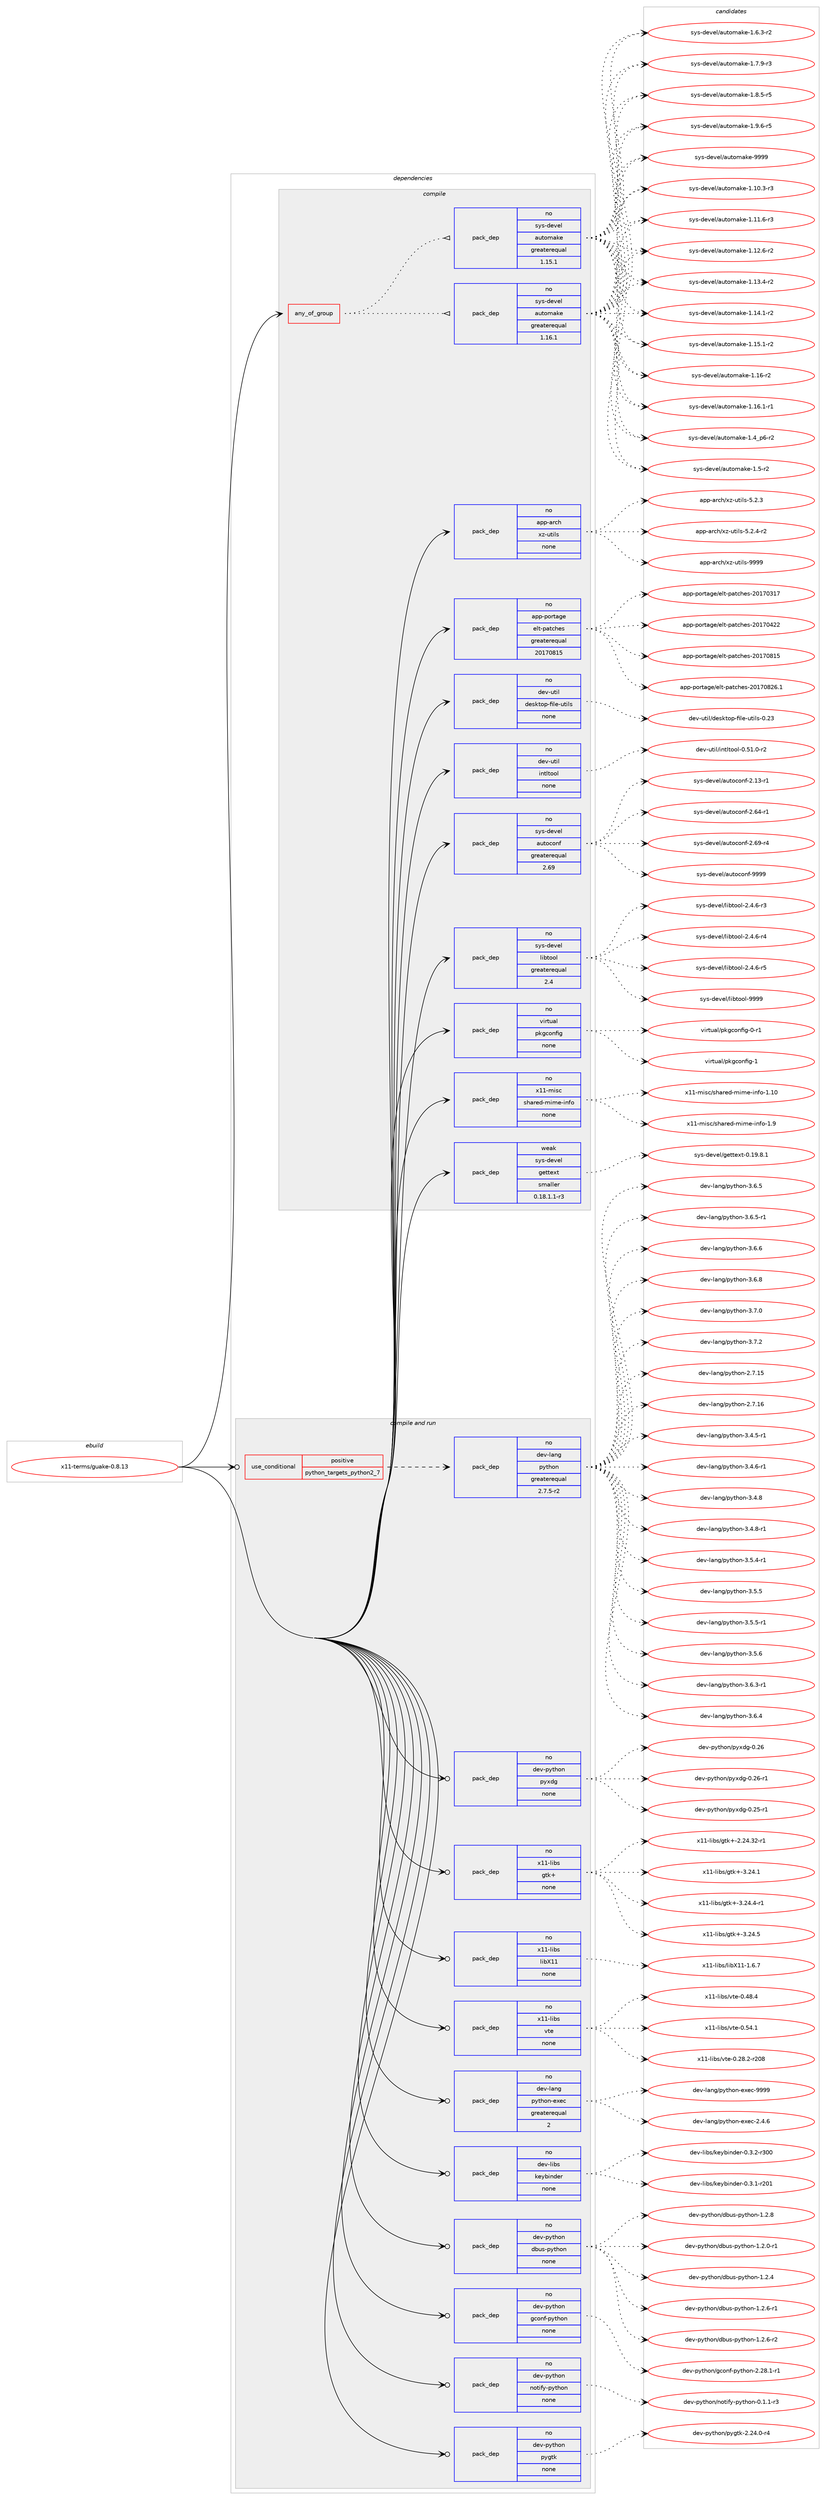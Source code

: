 digraph prolog {

# *************
# Graph options
# *************

newrank=true;
concentrate=true;
compound=true;
graph [rankdir=LR,fontname=Helvetica,fontsize=10,ranksep=1.5];#, ranksep=2.5, nodesep=0.2];
edge  [arrowhead=vee];
node  [fontname=Helvetica,fontsize=10];

# **********
# The ebuild
# **********

subgraph cluster_leftcol {
color=gray;
rank=same;
label=<<i>ebuild</i>>;
id [label="x11-terms/guake-0.8.13", color=red, width=4, href="../x11-terms/guake-0.8.13.svg"];
}

# ****************
# The dependencies
# ****************

subgraph cluster_midcol {
color=gray;
label=<<i>dependencies</i>>;
subgraph cluster_compile {
fillcolor="#eeeeee";
style=filled;
label=<<i>compile</i>>;
subgraph any28792 {
dependency1767924 [label=<<TABLE BORDER="0" CELLBORDER="1" CELLSPACING="0" CELLPADDING="4"><TR><TD CELLPADDING="10">any_of_group</TD></TR></TABLE>>, shape=none, color=red];subgraph pack1271106 {
dependency1767925 [label=<<TABLE BORDER="0" CELLBORDER="1" CELLSPACING="0" CELLPADDING="4" WIDTH="220"><TR><TD ROWSPAN="6" CELLPADDING="30">pack_dep</TD></TR><TR><TD WIDTH="110">no</TD></TR><TR><TD>sys-devel</TD></TR><TR><TD>automake</TD></TR><TR><TD>greaterequal</TD></TR><TR><TD>1.16.1</TD></TR></TABLE>>, shape=none, color=blue];
}
dependency1767924:e -> dependency1767925:w [weight=20,style="dotted",arrowhead="oinv"];
subgraph pack1271107 {
dependency1767926 [label=<<TABLE BORDER="0" CELLBORDER="1" CELLSPACING="0" CELLPADDING="4" WIDTH="220"><TR><TD ROWSPAN="6" CELLPADDING="30">pack_dep</TD></TR><TR><TD WIDTH="110">no</TD></TR><TR><TD>sys-devel</TD></TR><TR><TD>automake</TD></TR><TR><TD>greaterequal</TD></TR><TR><TD>1.15.1</TD></TR></TABLE>>, shape=none, color=blue];
}
dependency1767924:e -> dependency1767926:w [weight=20,style="dotted",arrowhead="oinv"];
}
id:e -> dependency1767924:w [weight=20,style="solid",arrowhead="vee"];
subgraph pack1271108 {
dependency1767927 [label=<<TABLE BORDER="0" CELLBORDER="1" CELLSPACING="0" CELLPADDING="4" WIDTH="220"><TR><TD ROWSPAN="6" CELLPADDING="30">pack_dep</TD></TR><TR><TD WIDTH="110">no</TD></TR><TR><TD>app-arch</TD></TR><TR><TD>xz-utils</TD></TR><TR><TD>none</TD></TR><TR><TD></TD></TR></TABLE>>, shape=none, color=blue];
}
id:e -> dependency1767927:w [weight=20,style="solid",arrowhead="vee"];
subgraph pack1271109 {
dependency1767928 [label=<<TABLE BORDER="0" CELLBORDER="1" CELLSPACING="0" CELLPADDING="4" WIDTH="220"><TR><TD ROWSPAN="6" CELLPADDING="30">pack_dep</TD></TR><TR><TD WIDTH="110">no</TD></TR><TR><TD>app-portage</TD></TR><TR><TD>elt-patches</TD></TR><TR><TD>greaterequal</TD></TR><TR><TD>20170815</TD></TR></TABLE>>, shape=none, color=blue];
}
id:e -> dependency1767928:w [weight=20,style="solid",arrowhead="vee"];
subgraph pack1271110 {
dependency1767929 [label=<<TABLE BORDER="0" CELLBORDER="1" CELLSPACING="0" CELLPADDING="4" WIDTH="220"><TR><TD ROWSPAN="6" CELLPADDING="30">pack_dep</TD></TR><TR><TD WIDTH="110">no</TD></TR><TR><TD>dev-util</TD></TR><TR><TD>desktop-file-utils</TD></TR><TR><TD>none</TD></TR><TR><TD></TD></TR></TABLE>>, shape=none, color=blue];
}
id:e -> dependency1767929:w [weight=20,style="solid",arrowhead="vee"];
subgraph pack1271111 {
dependency1767930 [label=<<TABLE BORDER="0" CELLBORDER="1" CELLSPACING="0" CELLPADDING="4" WIDTH="220"><TR><TD ROWSPAN="6" CELLPADDING="30">pack_dep</TD></TR><TR><TD WIDTH="110">no</TD></TR><TR><TD>dev-util</TD></TR><TR><TD>intltool</TD></TR><TR><TD>none</TD></TR><TR><TD></TD></TR></TABLE>>, shape=none, color=blue];
}
id:e -> dependency1767930:w [weight=20,style="solid",arrowhead="vee"];
subgraph pack1271112 {
dependency1767931 [label=<<TABLE BORDER="0" CELLBORDER="1" CELLSPACING="0" CELLPADDING="4" WIDTH="220"><TR><TD ROWSPAN="6" CELLPADDING="30">pack_dep</TD></TR><TR><TD WIDTH="110">no</TD></TR><TR><TD>sys-devel</TD></TR><TR><TD>autoconf</TD></TR><TR><TD>greaterequal</TD></TR><TR><TD>2.69</TD></TR></TABLE>>, shape=none, color=blue];
}
id:e -> dependency1767931:w [weight=20,style="solid",arrowhead="vee"];
subgraph pack1271113 {
dependency1767932 [label=<<TABLE BORDER="0" CELLBORDER="1" CELLSPACING="0" CELLPADDING="4" WIDTH="220"><TR><TD ROWSPAN="6" CELLPADDING="30">pack_dep</TD></TR><TR><TD WIDTH="110">no</TD></TR><TR><TD>sys-devel</TD></TR><TR><TD>libtool</TD></TR><TR><TD>greaterequal</TD></TR><TR><TD>2.4</TD></TR></TABLE>>, shape=none, color=blue];
}
id:e -> dependency1767932:w [weight=20,style="solid",arrowhead="vee"];
subgraph pack1271114 {
dependency1767933 [label=<<TABLE BORDER="0" CELLBORDER="1" CELLSPACING="0" CELLPADDING="4" WIDTH="220"><TR><TD ROWSPAN="6" CELLPADDING="30">pack_dep</TD></TR><TR><TD WIDTH="110">no</TD></TR><TR><TD>virtual</TD></TR><TR><TD>pkgconfig</TD></TR><TR><TD>none</TD></TR><TR><TD></TD></TR></TABLE>>, shape=none, color=blue];
}
id:e -> dependency1767933:w [weight=20,style="solid",arrowhead="vee"];
subgraph pack1271115 {
dependency1767934 [label=<<TABLE BORDER="0" CELLBORDER="1" CELLSPACING="0" CELLPADDING="4" WIDTH="220"><TR><TD ROWSPAN="6" CELLPADDING="30">pack_dep</TD></TR><TR><TD WIDTH="110">no</TD></TR><TR><TD>x11-misc</TD></TR><TR><TD>shared-mime-info</TD></TR><TR><TD>none</TD></TR><TR><TD></TD></TR></TABLE>>, shape=none, color=blue];
}
id:e -> dependency1767934:w [weight=20,style="solid",arrowhead="vee"];
subgraph pack1271116 {
dependency1767935 [label=<<TABLE BORDER="0" CELLBORDER="1" CELLSPACING="0" CELLPADDING="4" WIDTH="220"><TR><TD ROWSPAN="6" CELLPADDING="30">pack_dep</TD></TR><TR><TD WIDTH="110">weak</TD></TR><TR><TD>sys-devel</TD></TR><TR><TD>gettext</TD></TR><TR><TD>smaller</TD></TR><TR><TD>0.18.1.1-r3</TD></TR></TABLE>>, shape=none, color=blue];
}
id:e -> dependency1767935:w [weight=20,style="solid",arrowhead="vee"];
}
subgraph cluster_compileandrun {
fillcolor="#eeeeee";
style=filled;
label=<<i>compile and run</i>>;
subgraph cond467015 {
dependency1767936 [label=<<TABLE BORDER="0" CELLBORDER="1" CELLSPACING="0" CELLPADDING="4"><TR><TD ROWSPAN="3" CELLPADDING="10">use_conditional</TD></TR><TR><TD>positive</TD></TR><TR><TD>python_targets_python2_7</TD></TR></TABLE>>, shape=none, color=red];
subgraph pack1271117 {
dependency1767937 [label=<<TABLE BORDER="0" CELLBORDER="1" CELLSPACING="0" CELLPADDING="4" WIDTH="220"><TR><TD ROWSPAN="6" CELLPADDING="30">pack_dep</TD></TR><TR><TD WIDTH="110">no</TD></TR><TR><TD>dev-lang</TD></TR><TR><TD>python</TD></TR><TR><TD>greaterequal</TD></TR><TR><TD>2.7.5-r2</TD></TR></TABLE>>, shape=none, color=blue];
}
dependency1767936:e -> dependency1767937:w [weight=20,style="dashed",arrowhead="vee"];
}
id:e -> dependency1767936:w [weight=20,style="solid",arrowhead="odotvee"];
subgraph pack1271118 {
dependency1767938 [label=<<TABLE BORDER="0" CELLBORDER="1" CELLSPACING="0" CELLPADDING="4" WIDTH="220"><TR><TD ROWSPAN="6" CELLPADDING="30">pack_dep</TD></TR><TR><TD WIDTH="110">no</TD></TR><TR><TD>dev-lang</TD></TR><TR><TD>python-exec</TD></TR><TR><TD>greaterequal</TD></TR><TR><TD>2</TD></TR></TABLE>>, shape=none, color=blue];
}
id:e -> dependency1767938:w [weight=20,style="solid",arrowhead="odotvee"];
subgraph pack1271119 {
dependency1767939 [label=<<TABLE BORDER="0" CELLBORDER="1" CELLSPACING="0" CELLPADDING="4" WIDTH="220"><TR><TD ROWSPAN="6" CELLPADDING="30">pack_dep</TD></TR><TR><TD WIDTH="110">no</TD></TR><TR><TD>dev-libs</TD></TR><TR><TD>keybinder</TD></TR><TR><TD>none</TD></TR><TR><TD></TD></TR></TABLE>>, shape=none, color=blue];
}
id:e -> dependency1767939:w [weight=20,style="solid",arrowhead="odotvee"];
subgraph pack1271120 {
dependency1767940 [label=<<TABLE BORDER="0" CELLBORDER="1" CELLSPACING="0" CELLPADDING="4" WIDTH="220"><TR><TD ROWSPAN="6" CELLPADDING="30">pack_dep</TD></TR><TR><TD WIDTH="110">no</TD></TR><TR><TD>dev-python</TD></TR><TR><TD>dbus-python</TD></TR><TR><TD>none</TD></TR><TR><TD></TD></TR></TABLE>>, shape=none, color=blue];
}
id:e -> dependency1767940:w [weight=20,style="solid",arrowhead="odotvee"];
subgraph pack1271121 {
dependency1767941 [label=<<TABLE BORDER="0" CELLBORDER="1" CELLSPACING="0" CELLPADDING="4" WIDTH="220"><TR><TD ROWSPAN="6" CELLPADDING="30">pack_dep</TD></TR><TR><TD WIDTH="110">no</TD></TR><TR><TD>dev-python</TD></TR><TR><TD>gconf-python</TD></TR><TR><TD>none</TD></TR><TR><TD></TD></TR></TABLE>>, shape=none, color=blue];
}
id:e -> dependency1767941:w [weight=20,style="solid",arrowhead="odotvee"];
subgraph pack1271122 {
dependency1767942 [label=<<TABLE BORDER="0" CELLBORDER="1" CELLSPACING="0" CELLPADDING="4" WIDTH="220"><TR><TD ROWSPAN="6" CELLPADDING="30">pack_dep</TD></TR><TR><TD WIDTH="110">no</TD></TR><TR><TD>dev-python</TD></TR><TR><TD>notify-python</TD></TR><TR><TD>none</TD></TR><TR><TD></TD></TR></TABLE>>, shape=none, color=blue];
}
id:e -> dependency1767942:w [weight=20,style="solid",arrowhead="odotvee"];
subgraph pack1271123 {
dependency1767943 [label=<<TABLE BORDER="0" CELLBORDER="1" CELLSPACING="0" CELLPADDING="4" WIDTH="220"><TR><TD ROWSPAN="6" CELLPADDING="30">pack_dep</TD></TR><TR><TD WIDTH="110">no</TD></TR><TR><TD>dev-python</TD></TR><TR><TD>pygtk</TD></TR><TR><TD>none</TD></TR><TR><TD></TD></TR></TABLE>>, shape=none, color=blue];
}
id:e -> dependency1767943:w [weight=20,style="solid",arrowhead="odotvee"];
subgraph pack1271124 {
dependency1767944 [label=<<TABLE BORDER="0" CELLBORDER="1" CELLSPACING="0" CELLPADDING="4" WIDTH="220"><TR><TD ROWSPAN="6" CELLPADDING="30">pack_dep</TD></TR><TR><TD WIDTH="110">no</TD></TR><TR><TD>dev-python</TD></TR><TR><TD>pyxdg</TD></TR><TR><TD>none</TD></TR><TR><TD></TD></TR></TABLE>>, shape=none, color=blue];
}
id:e -> dependency1767944:w [weight=20,style="solid",arrowhead="odotvee"];
subgraph pack1271125 {
dependency1767945 [label=<<TABLE BORDER="0" CELLBORDER="1" CELLSPACING="0" CELLPADDING="4" WIDTH="220"><TR><TD ROWSPAN="6" CELLPADDING="30">pack_dep</TD></TR><TR><TD WIDTH="110">no</TD></TR><TR><TD>x11-libs</TD></TR><TR><TD>gtk+</TD></TR><TR><TD>none</TD></TR><TR><TD></TD></TR></TABLE>>, shape=none, color=blue];
}
id:e -> dependency1767945:w [weight=20,style="solid",arrowhead="odotvee"];
subgraph pack1271126 {
dependency1767946 [label=<<TABLE BORDER="0" CELLBORDER="1" CELLSPACING="0" CELLPADDING="4" WIDTH="220"><TR><TD ROWSPAN="6" CELLPADDING="30">pack_dep</TD></TR><TR><TD WIDTH="110">no</TD></TR><TR><TD>x11-libs</TD></TR><TR><TD>libX11</TD></TR><TR><TD>none</TD></TR><TR><TD></TD></TR></TABLE>>, shape=none, color=blue];
}
id:e -> dependency1767946:w [weight=20,style="solid",arrowhead="odotvee"];
subgraph pack1271127 {
dependency1767947 [label=<<TABLE BORDER="0" CELLBORDER="1" CELLSPACING="0" CELLPADDING="4" WIDTH="220"><TR><TD ROWSPAN="6" CELLPADDING="30">pack_dep</TD></TR><TR><TD WIDTH="110">no</TD></TR><TR><TD>x11-libs</TD></TR><TR><TD>vte</TD></TR><TR><TD>none</TD></TR><TR><TD></TD></TR></TABLE>>, shape=none, color=blue];
}
id:e -> dependency1767947:w [weight=20,style="solid",arrowhead="odotvee"];
}
subgraph cluster_run {
fillcolor="#eeeeee";
style=filled;
label=<<i>run</i>>;
}
}

# **************
# The candidates
# **************

subgraph cluster_choices {
rank=same;
color=gray;
label=<<i>candidates</i>>;

subgraph choice1271106 {
color=black;
nodesep=1;
choice11512111545100101118101108479711711611110997107101454946494846514511451 [label="sys-devel/automake-1.10.3-r3", color=red, width=4,href="../sys-devel/automake-1.10.3-r3.svg"];
choice11512111545100101118101108479711711611110997107101454946494946544511451 [label="sys-devel/automake-1.11.6-r3", color=red, width=4,href="../sys-devel/automake-1.11.6-r3.svg"];
choice11512111545100101118101108479711711611110997107101454946495046544511450 [label="sys-devel/automake-1.12.6-r2", color=red, width=4,href="../sys-devel/automake-1.12.6-r2.svg"];
choice11512111545100101118101108479711711611110997107101454946495146524511450 [label="sys-devel/automake-1.13.4-r2", color=red, width=4,href="../sys-devel/automake-1.13.4-r2.svg"];
choice11512111545100101118101108479711711611110997107101454946495246494511450 [label="sys-devel/automake-1.14.1-r2", color=red, width=4,href="../sys-devel/automake-1.14.1-r2.svg"];
choice11512111545100101118101108479711711611110997107101454946495346494511450 [label="sys-devel/automake-1.15.1-r2", color=red, width=4,href="../sys-devel/automake-1.15.1-r2.svg"];
choice1151211154510010111810110847971171161111099710710145494649544511450 [label="sys-devel/automake-1.16-r2", color=red, width=4,href="../sys-devel/automake-1.16-r2.svg"];
choice11512111545100101118101108479711711611110997107101454946495446494511449 [label="sys-devel/automake-1.16.1-r1", color=red, width=4,href="../sys-devel/automake-1.16.1-r1.svg"];
choice115121115451001011181011084797117116111109971071014549465295112544511450 [label="sys-devel/automake-1.4_p6-r2", color=red, width=4,href="../sys-devel/automake-1.4_p6-r2.svg"];
choice11512111545100101118101108479711711611110997107101454946534511450 [label="sys-devel/automake-1.5-r2", color=red, width=4,href="../sys-devel/automake-1.5-r2.svg"];
choice115121115451001011181011084797117116111109971071014549465446514511450 [label="sys-devel/automake-1.6.3-r2", color=red, width=4,href="../sys-devel/automake-1.6.3-r2.svg"];
choice115121115451001011181011084797117116111109971071014549465546574511451 [label="sys-devel/automake-1.7.9-r3", color=red, width=4,href="../sys-devel/automake-1.7.9-r3.svg"];
choice115121115451001011181011084797117116111109971071014549465646534511453 [label="sys-devel/automake-1.8.5-r5", color=red, width=4,href="../sys-devel/automake-1.8.5-r5.svg"];
choice115121115451001011181011084797117116111109971071014549465746544511453 [label="sys-devel/automake-1.9.6-r5", color=red, width=4,href="../sys-devel/automake-1.9.6-r5.svg"];
choice115121115451001011181011084797117116111109971071014557575757 [label="sys-devel/automake-9999", color=red, width=4,href="../sys-devel/automake-9999.svg"];
dependency1767925:e -> choice11512111545100101118101108479711711611110997107101454946494846514511451:w [style=dotted,weight="100"];
dependency1767925:e -> choice11512111545100101118101108479711711611110997107101454946494946544511451:w [style=dotted,weight="100"];
dependency1767925:e -> choice11512111545100101118101108479711711611110997107101454946495046544511450:w [style=dotted,weight="100"];
dependency1767925:e -> choice11512111545100101118101108479711711611110997107101454946495146524511450:w [style=dotted,weight="100"];
dependency1767925:e -> choice11512111545100101118101108479711711611110997107101454946495246494511450:w [style=dotted,weight="100"];
dependency1767925:e -> choice11512111545100101118101108479711711611110997107101454946495346494511450:w [style=dotted,weight="100"];
dependency1767925:e -> choice1151211154510010111810110847971171161111099710710145494649544511450:w [style=dotted,weight="100"];
dependency1767925:e -> choice11512111545100101118101108479711711611110997107101454946495446494511449:w [style=dotted,weight="100"];
dependency1767925:e -> choice115121115451001011181011084797117116111109971071014549465295112544511450:w [style=dotted,weight="100"];
dependency1767925:e -> choice11512111545100101118101108479711711611110997107101454946534511450:w [style=dotted,weight="100"];
dependency1767925:e -> choice115121115451001011181011084797117116111109971071014549465446514511450:w [style=dotted,weight="100"];
dependency1767925:e -> choice115121115451001011181011084797117116111109971071014549465546574511451:w [style=dotted,weight="100"];
dependency1767925:e -> choice115121115451001011181011084797117116111109971071014549465646534511453:w [style=dotted,weight="100"];
dependency1767925:e -> choice115121115451001011181011084797117116111109971071014549465746544511453:w [style=dotted,weight="100"];
dependency1767925:e -> choice115121115451001011181011084797117116111109971071014557575757:w [style=dotted,weight="100"];
}
subgraph choice1271107 {
color=black;
nodesep=1;
choice11512111545100101118101108479711711611110997107101454946494846514511451 [label="sys-devel/automake-1.10.3-r3", color=red, width=4,href="../sys-devel/automake-1.10.3-r3.svg"];
choice11512111545100101118101108479711711611110997107101454946494946544511451 [label="sys-devel/automake-1.11.6-r3", color=red, width=4,href="../sys-devel/automake-1.11.6-r3.svg"];
choice11512111545100101118101108479711711611110997107101454946495046544511450 [label="sys-devel/automake-1.12.6-r2", color=red, width=4,href="../sys-devel/automake-1.12.6-r2.svg"];
choice11512111545100101118101108479711711611110997107101454946495146524511450 [label="sys-devel/automake-1.13.4-r2", color=red, width=4,href="../sys-devel/automake-1.13.4-r2.svg"];
choice11512111545100101118101108479711711611110997107101454946495246494511450 [label="sys-devel/automake-1.14.1-r2", color=red, width=4,href="../sys-devel/automake-1.14.1-r2.svg"];
choice11512111545100101118101108479711711611110997107101454946495346494511450 [label="sys-devel/automake-1.15.1-r2", color=red, width=4,href="../sys-devel/automake-1.15.1-r2.svg"];
choice1151211154510010111810110847971171161111099710710145494649544511450 [label="sys-devel/automake-1.16-r2", color=red, width=4,href="../sys-devel/automake-1.16-r2.svg"];
choice11512111545100101118101108479711711611110997107101454946495446494511449 [label="sys-devel/automake-1.16.1-r1", color=red, width=4,href="../sys-devel/automake-1.16.1-r1.svg"];
choice115121115451001011181011084797117116111109971071014549465295112544511450 [label="sys-devel/automake-1.4_p6-r2", color=red, width=4,href="../sys-devel/automake-1.4_p6-r2.svg"];
choice11512111545100101118101108479711711611110997107101454946534511450 [label="sys-devel/automake-1.5-r2", color=red, width=4,href="../sys-devel/automake-1.5-r2.svg"];
choice115121115451001011181011084797117116111109971071014549465446514511450 [label="sys-devel/automake-1.6.3-r2", color=red, width=4,href="../sys-devel/automake-1.6.3-r2.svg"];
choice115121115451001011181011084797117116111109971071014549465546574511451 [label="sys-devel/automake-1.7.9-r3", color=red, width=4,href="../sys-devel/automake-1.7.9-r3.svg"];
choice115121115451001011181011084797117116111109971071014549465646534511453 [label="sys-devel/automake-1.8.5-r5", color=red, width=4,href="../sys-devel/automake-1.8.5-r5.svg"];
choice115121115451001011181011084797117116111109971071014549465746544511453 [label="sys-devel/automake-1.9.6-r5", color=red, width=4,href="../sys-devel/automake-1.9.6-r5.svg"];
choice115121115451001011181011084797117116111109971071014557575757 [label="sys-devel/automake-9999", color=red, width=4,href="../sys-devel/automake-9999.svg"];
dependency1767926:e -> choice11512111545100101118101108479711711611110997107101454946494846514511451:w [style=dotted,weight="100"];
dependency1767926:e -> choice11512111545100101118101108479711711611110997107101454946494946544511451:w [style=dotted,weight="100"];
dependency1767926:e -> choice11512111545100101118101108479711711611110997107101454946495046544511450:w [style=dotted,weight="100"];
dependency1767926:e -> choice11512111545100101118101108479711711611110997107101454946495146524511450:w [style=dotted,weight="100"];
dependency1767926:e -> choice11512111545100101118101108479711711611110997107101454946495246494511450:w [style=dotted,weight="100"];
dependency1767926:e -> choice11512111545100101118101108479711711611110997107101454946495346494511450:w [style=dotted,weight="100"];
dependency1767926:e -> choice1151211154510010111810110847971171161111099710710145494649544511450:w [style=dotted,weight="100"];
dependency1767926:e -> choice11512111545100101118101108479711711611110997107101454946495446494511449:w [style=dotted,weight="100"];
dependency1767926:e -> choice115121115451001011181011084797117116111109971071014549465295112544511450:w [style=dotted,weight="100"];
dependency1767926:e -> choice11512111545100101118101108479711711611110997107101454946534511450:w [style=dotted,weight="100"];
dependency1767926:e -> choice115121115451001011181011084797117116111109971071014549465446514511450:w [style=dotted,weight="100"];
dependency1767926:e -> choice115121115451001011181011084797117116111109971071014549465546574511451:w [style=dotted,weight="100"];
dependency1767926:e -> choice115121115451001011181011084797117116111109971071014549465646534511453:w [style=dotted,weight="100"];
dependency1767926:e -> choice115121115451001011181011084797117116111109971071014549465746544511453:w [style=dotted,weight="100"];
dependency1767926:e -> choice115121115451001011181011084797117116111109971071014557575757:w [style=dotted,weight="100"];
}
subgraph choice1271108 {
color=black;
nodesep=1;
choice971121124597114991044712012245117116105108115455346504651 [label="app-arch/xz-utils-5.2.3", color=red, width=4,href="../app-arch/xz-utils-5.2.3.svg"];
choice9711211245971149910447120122451171161051081154553465046524511450 [label="app-arch/xz-utils-5.2.4-r2", color=red, width=4,href="../app-arch/xz-utils-5.2.4-r2.svg"];
choice9711211245971149910447120122451171161051081154557575757 [label="app-arch/xz-utils-9999", color=red, width=4,href="../app-arch/xz-utils-9999.svg"];
dependency1767927:e -> choice971121124597114991044712012245117116105108115455346504651:w [style=dotted,weight="100"];
dependency1767927:e -> choice9711211245971149910447120122451171161051081154553465046524511450:w [style=dotted,weight="100"];
dependency1767927:e -> choice9711211245971149910447120122451171161051081154557575757:w [style=dotted,weight="100"];
}
subgraph choice1271109 {
color=black;
nodesep=1;
choice97112112451121111141169710310147101108116451129711699104101115455048495548514955 [label="app-portage/elt-patches-20170317", color=red, width=4,href="../app-portage/elt-patches-20170317.svg"];
choice97112112451121111141169710310147101108116451129711699104101115455048495548525050 [label="app-portage/elt-patches-20170422", color=red, width=4,href="../app-portage/elt-patches-20170422.svg"];
choice97112112451121111141169710310147101108116451129711699104101115455048495548564953 [label="app-portage/elt-patches-20170815", color=red, width=4,href="../app-portage/elt-patches-20170815.svg"];
choice971121124511211111411697103101471011081164511297116991041011154550484955485650544649 [label="app-portage/elt-patches-20170826.1", color=red, width=4,href="../app-portage/elt-patches-20170826.1.svg"];
dependency1767928:e -> choice97112112451121111141169710310147101108116451129711699104101115455048495548514955:w [style=dotted,weight="100"];
dependency1767928:e -> choice97112112451121111141169710310147101108116451129711699104101115455048495548525050:w [style=dotted,weight="100"];
dependency1767928:e -> choice97112112451121111141169710310147101108116451129711699104101115455048495548564953:w [style=dotted,weight="100"];
dependency1767928:e -> choice971121124511211111411697103101471011081164511297116991041011154550484955485650544649:w [style=dotted,weight="100"];
}
subgraph choice1271110 {
color=black;
nodesep=1;
choice100101118451171161051084710010111510711611111245102105108101451171161051081154548465051 [label="dev-util/desktop-file-utils-0.23", color=red, width=4,href="../dev-util/desktop-file-utils-0.23.svg"];
dependency1767929:e -> choice100101118451171161051084710010111510711611111245102105108101451171161051081154548465051:w [style=dotted,weight="100"];
}
subgraph choice1271111 {
color=black;
nodesep=1;
choice1001011184511711610510847105110116108116111111108454846534946484511450 [label="dev-util/intltool-0.51.0-r2", color=red, width=4,href="../dev-util/intltool-0.51.0-r2.svg"];
dependency1767930:e -> choice1001011184511711610510847105110116108116111111108454846534946484511450:w [style=dotted,weight="100"];
}
subgraph choice1271112 {
color=black;
nodesep=1;
choice1151211154510010111810110847971171161119911111010245504649514511449 [label="sys-devel/autoconf-2.13-r1", color=red, width=4,href="../sys-devel/autoconf-2.13-r1.svg"];
choice1151211154510010111810110847971171161119911111010245504654524511449 [label="sys-devel/autoconf-2.64-r1", color=red, width=4,href="../sys-devel/autoconf-2.64-r1.svg"];
choice1151211154510010111810110847971171161119911111010245504654574511452 [label="sys-devel/autoconf-2.69-r4", color=red, width=4,href="../sys-devel/autoconf-2.69-r4.svg"];
choice115121115451001011181011084797117116111991111101024557575757 [label="sys-devel/autoconf-9999", color=red, width=4,href="../sys-devel/autoconf-9999.svg"];
dependency1767931:e -> choice1151211154510010111810110847971171161119911111010245504649514511449:w [style=dotted,weight="100"];
dependency1767931:e -> choice1151211154510010111810110847971171161119911111010245504654524511449:w [style=dotted,weight="100"];
dependency1767931:e -> choice1151211154510010111810110847971171161119911111010245504654574511452:w [style=dotted,weight="100"];
dependency1767931:e -> choice115121115451001011181011084797117116111991111101024557575757:w [style=dotted,weight="100"];
}
subgraph choice1271113 {
color=black;
nodesep=1;
choice1151211154510010111810110847108105981161111111084550465246544511451 [label="sys-devel/libtool-2.4.6-r3", color=red, width=4,href="../sys-devel/libtool-2.4.6-r3.svg"];
choice1151211154510010111810110847108105981161111111084550465246544511452 [label="sys-devel/libtool-2.4.6-r4", color=red, width=4,href="../sys-devel/libtool-2.4.6-r4.svg"];
choice1151211154510010111810110847108105981161111111084550465246544511453 [label="sys-devel/libtool-2.4.6-r5", color=red, width=4,href="../sys-devel/libtool-2.4.6-r5.svg"];
choice1151211154510010111810110847108105981161111111084557575757 [label="sys-devel/libtool-9999", color=red, width=4,href="../sys-devel/libtool-9999.svg"];
dependency1767932:e -> choice1151211154510010111810110847108105981161111111084550465246544511451:w [style=dotted,weight="100"];
dependency1767932:e -> choice1151211154510010111810110847108105981161111111084550465246544511452:w [style=dotted,weight="100"];
dependency1767932:e -> choice1151211154510010111810110847108105981161111111084550465246544511453:w [style=dotted,weight="100"];
dependency1767932:e -> choice1151211154510010111810110847108105981161111111084557575757:w [style=dotted,weight="100"];
}
subgraph choice1271114 {
color=black;
nodesep=1;
choice11810511411611797108471121071039911111010210510345484511449 [label="virtual/pkgconfig-0-r1", color=red, width=4,href="../virtual/pkgconfig-0-r1.svg"];
choice1181051141161179710847112107103991111101021051034549 [label="virtual/pkgconfig-1", color=red, width=4,href="../virtual/pkgconfig-1.svg"];
dependency1767933:e -> choice11810511411611797108471121071039911111010210510345484511449:w [style=dotted,weight="100"];
dependency1767933:e -> choice1181051141161179710847112107103991111101021051034549:w [style=dotted,weight="100"];
}
subgraph choice1271115 {
color=black;
nodesep=1;
choice12049494510910511599471151049711410110045109105109101451051101021114549464948 [label="x11-misc/shared-mime-info-1.10", color=red, width=4,href="../x11-misc/shared-mime-info-1.10.svg"];
choice120494945109105115994711510497114101100451091051091014510511010211145494657 [label="x11-misc/shared-mime-info-1.9", color=red, width=4,href="../x11-misc/shared-mime-info-1.9.svg"];
dependency1767934:e -> choice12049494510910511599471151049711410110045109105109101451051101021114549464948:w [style=dotted,weight="100"];
dependency1767934:e -> choice120494945109105115994711510497114101100451091051091014510511010211145494657:w [style=dotted,weight="100"];
}
subgraph choice1271116 {
color=black;
nodesep=1;
choice1151211154510010111810110847103101116116101120116454846495746564649 [label="sys-devel/gettext-0.19.8.1", color=red, width=4,href="../sys-devel/gettext-0.19.8.1.svg"];
dependency1767935:e -> choice1151211154510010111810110847103101116116101120116454846495746564649:w [style=dotted,weight="100"];
}
subgraph choice1271117 {
color=black;
nodesep=1;
choice10010111845108971101034711212111610411111045504655464953 [label="dev-lang/python-2.7.15", color=red, width=4,href="../dev-lang/python-2.7.15.svg"];
choice10010111845108971101034711212111610411111045504655464954 [label="dev-lang/python-2.7.16", color=red, width=4,href="../dev-lang/python-2.7.16.svg"];
choice1001011184510897110103471121211161041111104551465246534511449 [label="dev-lang/python-3.4.5-r1", color=red, width=4,href="../dev-lang/python-3.4.5-r1.svg"];
choice1001011184510897110103471121211161041111104551465246544511449 [label="dev-lang/python-3.4.6-r1", color=red, width=4,href="../dev-lang/python-3.4.6-r1.svg"];
choice100101118451089711010347112121116104111110455146524656 [label="dev-lang/python-3.4.8", color=red, width=4,href="../dev-lang/python-3.4.8.svg"];
choice1001011184510897110103471121211161041111104551465246564511449 [label="dev-lang/python-3.4.8-r1", color=red, width=4,href="../dev-lang/python-3.4.8-r1.svg"];
choice1001011184510897110103471121211161041111104551465346524511449 [label="dev-lang/python-3.5.4-r1", color=red, width=4,href="../dev-lang/python-3.5.4-r1.svg"];
choice100101118451089711010347112121116104111110455146534653 [label="dev-lang/python-3.5.5", color=red, width=4,href="../dev-lang/python-3.5.5.svg"];
choice1001011184510897110103471121211161041111104551465346534511449 [label="dev-lang/python-3.5.5-r1", color=red, width=4,href="../dev-lang/python-3.5.5-r1.svg"];
choice100101118451089711010347112121116104111110455146534654 [label="dev-lang/python-3.5.6", color=red, width=4,href="../dev-lang/python-3.5.6.svg"];
choice1001011184510897110103471121211161041111104551465446514511449 [label="dev-lang/python-3.6.3-r1", color=red, width=4,href="../dev-lang/python-3.6.3-r1.svg"];
choice100101118451089711010347112121116104111110455146544652 [label="dev-lang/python-3.6.4", color=red, width=4,href="../dev-lang/python-3.6.4.svg"];
choice100101118451089711010347112121116104111110455146544653 [label="dev-lang/python-3.6.5", color=red, width=4,href="../dev-lang/python-3.6.5.svg"];
choice1001011184510897110103471121211161041111104551465446534511449 [label="dev-lang/python-3.6.5-r1", color=red, width=4,href="../dev-lang/python-3.6.5-r1.svg"];
choice100101118451089711010347112121116104111110455146544654 [label="dev-lang/python-3.6.6", color=red, width=4,href="../dev-lang/python-3.6.6.svg"];
choice100101118451089711010347112121116104111110455146544656 [label="dev-lang/python-3.6.8", color=red, width=4,href="../dev-lang/python-3.6.8.svg"];
choice100101118451089711010347112121116104111110455146554648 [label="dev-lang/python-3.7.0", color=red, width=4,href="../dev-lang/python-3.7.0.svg"];
choice100101118451089711010347112121116104111110455146554650 [label="dev-lang/python-3.7.2", color=red, width=4,href="../dev-lang/python-3.7.2.svg"];
dependency1767937:e -> choice10010111845108971101034711212111610411111045504655464953:w [style=dotted,weight="100"];
dependency1767937:e -> choice10010111845108971101034711212111610411111045504655464954:w [style=dotted,weight="100"];
dependency1767937:e -> choice1001011184510897110103471121211161041111104551465246534511449:w [style=dotted,weight="100"];
dependency1767937:e -> choice1001011184510897110103471121211161041111104551465246544511449:w [style=dotted,weight="100"];
dependency1767937:e -> choice100101118451089711010347112121116104111110455146524656:w [style=dotted,weight="100"];
dependency1767937:e -> choice1001011184510897110103471121211161041111104551465246564511449:w [style=dotted,weight="100"];
dependency1767937:e -> choice1001011184510897110103471121211161041111104551465346524511449:w [style=dotted,weight="100"];
dependency1767937:e -> choice100101118451089711010347112121116104111110455146534653:w [style=dotted,weight="100"];
dependency1767937:e -> choice1001011184510897110103471121211161041111104551465346534511449:w [style=dotted,weight="100"];
dependency1767937:e -> choice100101118451089711010347112121116104111110455146534654:w [style=dotted,weight="100"];
dependency1767937:e -> choice1001011184510897110103471121211161041111104551465446514511449:w [style=dotted,weight="100"];
dependency1767937:e -> choice100101118451089711010347112121116104111110455146544652:w [style=dotted,weight="100"];
dependency1767937:e -> choice100101118451089711010347112121116104111110455146544653:w [style=dotted,weight="100"];
dependency1767937:e -> choice1001011184510897110103471121211161041111104551465446534511449:w [style=dotted,weight="100"];
dependency1767937:e -> choice100101118451089711010347112121116104111110455146544654:w [style=dotted,weight="100"];
dependency1767937:e -> choice100101118451089711010347112121116104111110455146544656:w [style=dotted,weight="100"];
dependency1767937:e -> choice100101118451089711010347112121116104111110455146554648:w [style=dotted,weight="100"];
dependency1767937:e -> choice100101118451089711010347112121116104111110455146554650:w [style=dotted,weight="100"];
}
subgraph choice1271118 {
color=black;
nodesep=1;
choice1001011184510897110103471121211161041111104510112010199455046524654 [label="dev-lang/python-exec-2.4.6", color=red, width=4,href="../dev-lang/python-exec-2.4.6.svg"];
choice10010111845108971101034711212111610411111045101120101994557575757 [label="dev-lang/python-exec-9999", color=red, width=4,href="../dev-lang/python-exec-9999.svg"];
dependency1767938:e -> choice1001011184510897110103471121211161041111104510112010199455046524654:w [style=dotted,weight="100"];
dependency1767938:e -> choice10010111845108971101034711212111610411111045101120101994557575757:w [style=dotted,weight="100"];
}
subgraph choice1271119 {
color=black;
nodesep=1;
choice1001011184510810598115471071011219810511010010111445484651464945114504849 [label="dev-libs/keybinder-0.3.1-r201", color=red, width=4,href="../dev-libs/keybinder-0.3.1-r201.svg"];
choice1001011184510810598115471071011219810511010010111445484651465045114514848 [label="dev-libs/keybinder-0.3.2-r300", color=red, width=4,href="../dev-libs/keybinder-0.3.2-r300.svg"];
dependency1767939:e -> choice1001011184510810598115471071011219810511010010111445484651464945114504849:w [style=dotted,weight="100"];
dependency1767939:e -> choice1001011184510810598115471071011219810511010010111445484651465045114514848:w [style=dotted,weight="100"];
}
subgraph choice1271120 {
color=black;
nodesep=1;
choice100101118451121211161041111104710098117115451121211161041111104549465046484511449 [label="dev-python/dbus-python-1.2.0-r1", color=red, width=4,href="../dev-python/dbus-python-1.2.0-r1.svg"];
choice10010111845112121116104111110471009811711545112121116104111110454946504652 [label="dev-python/dbus-python-1.2.4", color=red, width=4,href="../dev-python/dbus-python-1.2.4.svg"];
choice100101118451121211161041111104710098117115451121211161041111104549465046544511449 [label="dev-python/dbus-python-1.2.6-r1", color=red, width=4,href="../dev-python/dbus-python-1.2.6-r1.svg"];
choice100101118451121211161041111104710098117115451121211161041111104549465046544511450 [label="dev-python/dbus-python-1.2.6-r2", color=red, width=4,href="../dev-python/dbus-python-1.2.6-r2.svg"];
choice10010111845112121116104111110471009811711545112121116104111110454946504656 [label="dev-python/dbus-python-1.2.8", color=red, width=4,href="../dev-python/dbus-python-1.2.8.svg"];
dependency1767940:e -> choice100101118451121211161041111104710098117115451121211161041111104549465046484511449:w [style=dotted,weight="100"];
dependency1767940:e -> choice10010111845112121116104111110471009811711545112121116104111110454946504652:w [style=dotted,weight="100"];
dependency1767940:e -> choice100101118451121211161041111104710098117115451121211161041111104549465046544511449:w [style=dotted,weight="100"];
dependency1767940:e -> choice100101118451121211161041111104710098117115451121211161041111104549465046544511450:w [style=dotted,weight="100"];
dependency1767940:e -> choice10010111845112121116104111110471009811711545112121116104111110454946504656:w [style=dotted,weight="100"];
}
subgraph choice1271121 {
color=black;
nodesep=1;
choice10010111845112121116104111110471039911111010245112121116104111110455046505646494511449 [label="dev-python/gconf-python-2.28.1-r1", color=red, width=4,href="../dev-python/gconf-python-2.28.1-r1.svg"];
dependency1767941:e -> choice10010111845112121116104111110471039911111010245112121116104111110455046505646494511449:w [style=dotted,weight="100"];
}
subgraph choice1271122 {
color=black;
nodesep=1;
choice1001011184511212111610411111047110111116105102121451121211161041111104548464946494511451 [label="dev-python/notify-python-0.1.1-r3", color=red, width=4,href="../dev-python/notify-python-0.1.1-r3.svg"];
dependency1767942:e -> choice1001011184511212111610411111047110111116105102121451121211161041111104548464946494511451:w [style=dotted,weight="100"];
}
subgraph choice1271123 {
color=black;
nodesep=1;
choice1001011184511212111610411111047112121103116107455046505246484511452 [label="dev-python/pygtk-2.24.0-r4", color=red, width=4,href="../dev-python/pygtk-2.24.0-r4.svg"];
dependency1767943:e -> choice1001011184511212111610411111047112121103116107455046505246484511452:w [style=dotted,weight="100"];
}
subgraph choice1271124 {
color=black;
nodesep=1;
choice100101118451121211161041111104711212112010010345484650534511449 [label="dev-python/pyxdg-0.25-r1", color=red, width=4,href="../dev-python/pyxdg-0.25-r1.svg"];
choice10010111845112121116104111110471121211201001034548465054 [label="dev-python/pyxdg-0.26", color=red, width=4,href="../dev-python/pyxdg-0.26.svg"];
choice100101118451121211161041111104711212112010010345484650544511449 [label="dev-python/pyxdg-0.26-r1", color=red, width=4,href="../dev-python/pyxdg-0.26-r1.svg"];
dependency1767944:e -> choice100101118451121211161041111104711212112010010345484650534511449:w [style=dotted,weight="100"];
dependency1767944:e -> choice10010111845112121116104111110471121211201001034548465054:w [style=dotted,weight="100"];
dependency1767944:e -> choice100101118451121211161041111104711212112010010345484650544511449:w [style=dotted,weight="100"];
}
subgraph choice1271125 {
color=black;
nodesep=1;
choice12049494510810598115471031161074345504650524651504511449 [label="x11-libs/gtk+-2.24.32-r1", color=red, width=4,href="../x11-libs/gtk+-2.24.32-r1.svg"];
choice12049494510810598115471031161074345514650524649 [label="x11-libs/gtk+-3.24.1", color=red, width=4,href="../x11-libs/gtk+-3.24.1.svg"];
choice120494945108105981154710311610743455146505246524511449 [label="x11-libs/gtk+-3.24.4-r1", color=red, width=4,href="../x11-libs/gtk+-3.24.4-r1.svg"];
choice12049494510810598115471031161074345514650524653 [label="x11-libs/gtk+-3.24.5", color=red, width=4,href="../x11-libs/gtk+-3.24.5.svg"];
dependency1767945:e -> choice12049494510810598115471031161074345504650524651504511449:w [style=dotted,weight="100"];
dependency1767945:e -> choice12049494510810598115471031161074345514650524649:w [style=dotted,weight="100"];
dependency1767945:e -> choice120494945108105981154710311610743455146505246524511449:w [style=dotted,weight="100"];
dependency1767945:e -> choice12049494510810598115471031161074345514650524653:w [style=dotted,weight="100"];
}
subgraph choice1271126 {
color=black;
nodesep=1;
choice120494945108105981154710810598884949454946544655 [label="x11-libs/libX11-1.6.7", color=red, width=4,href="../x11-libs/libX11-1.6.7.svg"];
dependency1767946:e -> choice120494945108105981154710810598884949454946544655:w [style=dotted,weight="100"];
}
subgraph choice1271127 {
color=black;
nodesep=1;
choice12049494510810598115471181161014548465056465045114504856 [label="x11-libs/vte-0.28.2-r208", color=red, width=4,href="../x11-libs/vte-0.28.2-r208.svg"];
choice120494945108105981154711811610145484652564652 [label="x11-libs/vte-0.48.4", color=red, width=4,href="../x11-libs/vte-0.48.4.svg"];
choice120494945108105981154711811610145484653524649 [label="x11-libs/vte-0.54.1", color=red, width=4,href="../x11-libs/vte-0.54.1.svg"];
dependency1767947:e -> choice12049494510810598115471181161014548465056465045114504856:w [style=dotted,weight="100"];
dependency1767947:e -> choice120494945108105981154711811610145484652564652:w [style=dotted,weight="100"];
dependency1767947:e -> choice120494945108105981154711811610145484653524649:w [style=dotted,weight="100"];
}
}

}
